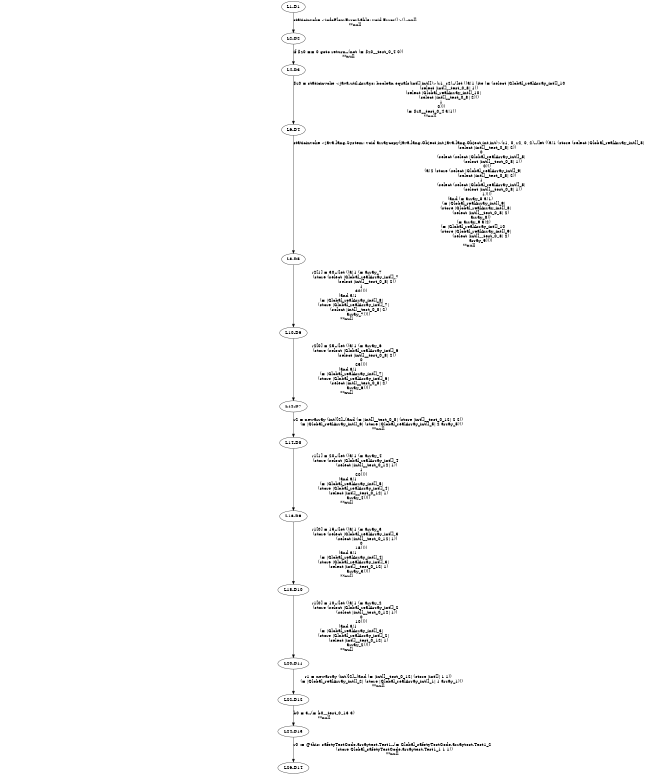 digraph { 
	ratio="fill";
	size="4.3,5.7!";
	margin=0;
	"L1-D1" -> "L2-D2"[label="staticinvoke <infoFlow.ErrorLable: void Error()>()--null
**null"];
	"L2-D2" -> "L4-D3"[label="if $z0 == 0 goto return--(not (= $z0__test_0_4 0))
**null"];
	"L4-D3" -> "L6-D4"[label="$z0 = staticinvoke <java.util.Arrays: boolean equals(int[],int[])>(r1, r2)--(let ((a!1 (ite (= (select |Global_realArray_int[]_10|
                           (select |int[]__test_0_8| 1))
                   (select |Global_realArray_int[]_10|
                           (select |int[]__test_0_8| 2)))
                1
                0)))
  (= $z0__test_0_4 a!1))
**null"];
	"L6-D4" -> "L8-D5"[label="staticinvoke <java.lang.System: void arraycopy(java.lang.Object,int,java.lang.Object,int,int)>(r1, 0, r2, 0, 2)--(let ((a!1 (store (select |Global_realArray_int[]_8|
                          (select |int[]__test_0_8| 2))
                  0
                  (select (select |Global_realArray_int[]_8|
                                  (select |int[]__test_0_8| 1))
                          0)))
      (a!2 (store (select |Global_realArray_int[]_9|
                          (select |int[]__test_0_8| 2))
                  1
                  (select (select |Global_realArray_int[]_8|
                                  (select |int[]__test_0_8| 1))
                          1))))
  (and (= array_8 a!1)
       (= |Global_realArray_int[]_9|
          (store |Global_realArray_int[]_8|
                 (select |int[]__test_0_8| 2)
                 array_8))
       (= array_9 a!2)
       (= |Global_realArray_int[]_10|
          (store |Global_realArray_int[]_9|
                 (select |int[]__test_0_8| 2)
                 array_9))))
**null"];
	"L8-D5" -> "L10-D6"[label="r2[1] = 30--(let ((a!1 (= array_7
              (store (select |Global_realArray_int[]_7|
                             (select |int[]__test_0_8| 2))
                     1
                     30))))
  (and a!1
       (= |Global_realArray_int[]_8|
          (store |Global_realArray_int[]_7|
                 (select |int[]__test_0_8| 2)
                 array_7))))
**null"];
	"L10-D6" -> "L12-D7"[label="r2[0] = 25--(let ((a!1 (= array_6
              (store (select |Global_realArray_int[]_6|
                             (select |int[]__test_0_8| 2))
                     0
                     25))))
  (and a!1
       (= |Global_realArray_int[]_7|
          (store |Global_realArray_int[]_6|
                 (select |int[]__test_0_8| 2)
                 array_6))))
**null"];
	"L12-D7" -> "L14-D8"[label="r2 = newarray (int)[2]--(and (= |int[]__test_0_8| (store |int[]__test_0_12| 2 2))
     (= |Global_realArray_int[]_6| (store |Global_realArray_int[]_5| 2 array_5)))
**null"];
	"L14-D8" -> "L16-D9"[label="r1[1] = 20--(let ((a!1 (= array_4
              (store (select |Global_realArray_int[]_4|
                             (select |int[]__test_0_12| 1))
                     1
                     20))))
  (and a!1
       (= |Global_realArray_int[]_5|
          (store |Global_realArray_int[]_4|
                 (select |int[]__test_0_12| 1)
                 array_4))))
**null"];
	"L16-D9" -> "L18-D10"[label="r1[0] = 15--(let ((a!1 (= array_3
              (store (select |Global_realArray_int[]_3|
                             (select |int[]__test_0_12| 1))
                     0
                     15))))
  (and a!1
       (= |Global_realArray_int[]_4|
          (store |Global_realArray_int[]_3|
                 (select |int[]__test_0_12| 1)
                 array_3))))
**null"];
	"L18-D10" -> "L20-D11"[label="r1[0] = 10--(let ((a!1 (= array_2
              (store (select |Global_realArray_int[]_2|
                             (select |int[]__test_0_12| 1))
                     0
                     10))))
  (and a!1
       (= |Global_realArray_int[]_3|
          (store |Global_realArray_int[]_2|
                 (select |int[]__test_0_12| 1)
                 array_2))))
**null"];
	"L20-D11" -> "L22-D12"[label="r1 = newarray (int)[2]--(and (= |int[]__test_0_12| (store |int[]| 1 1))
     (= |Global_realArray_int[]_2| (store |Global_realArray_int[]_1| 1 array_1)))
**null"];
	"L22-D12" -> "L24-D13"[label="b0 = 3--(= b0__test_0_13 3)
**null"];
	"L24-D13" -> "L26-D14"[label="r0 := @this: safetyTestCode.arraytest.Test1--(= Global_safetyTestCode.arraytest.Test1_2
   (store Global_safetyTestCode.arraytest.Test1_1 1 1))
**null"];
}
